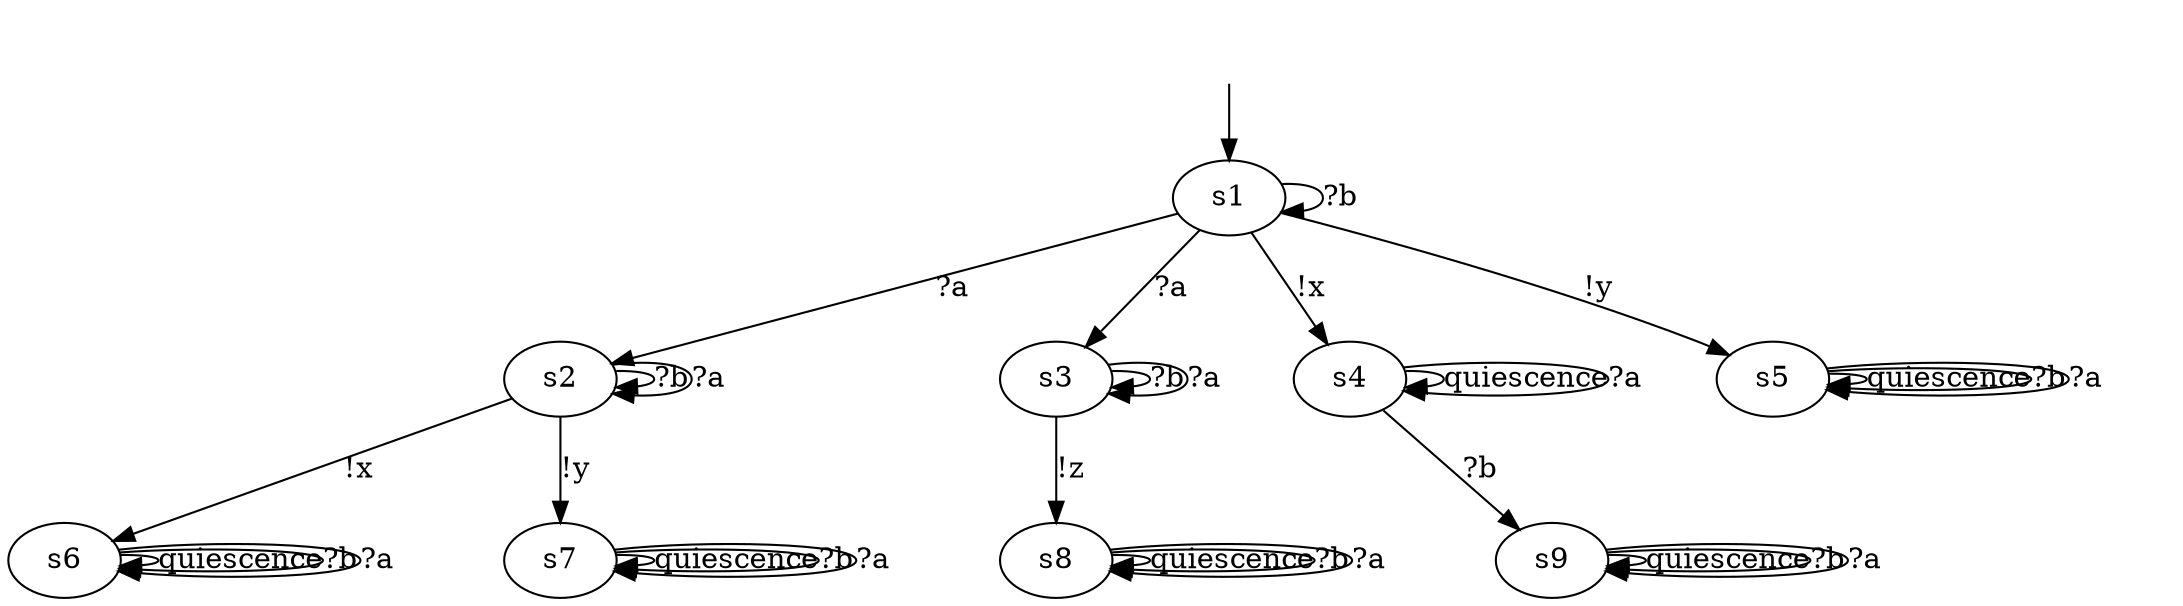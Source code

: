 digraph "../../DotModels/Iolts/ioco/08_ioco_S" {
s1 [label=s1];
s2 [label=s2];
s3 [label=s3];
s4 [label=s4];
s5 [label=s5];
s6 [label=s6];
s7 [label=s7];
s8 [label=s8];
s9 [label=s9];
s1 -> s3  [label="?a"];
s1 -> s2  [label="?a"];
s1 -> s4  [label="!x"];
s1 -> s5  [label="!y"];
s1 -> s1  [label="?b"];
s2 -> s6  [label="!x"];
s2 -> s7  [label="!y"];
s2 -> s2  [label="?b"];
s2 -> s2  [label="?a"];
s3 -> s8  [label="!z"];
s3 -> s3  [label="?b"];
s3 -> s3  [label="?a"];
s4 -> s4  [label=quiescence];
s4 -> s9  [label="?b"];
s4 -> s4  [label="?a"];
s5 -> s5  [label=quiescence];
s5 -> s5  [label="?b"];
s5 -> s5  [label="?a"];
s6 -> s6  [label=quiescence];
s6 -> s6  [label="?b"];
s6 -> s6  [label="?a"];
s7 -> s7  [label=quiescence];
s7 -> s7  [label="?b"];
s7 -> s7  [label="?a"];
s8 -> s8  [label=quiescence];
s8 -> s8  [label="?b"];
s8 -> s8  [label="?a"];
s9 -> s9  [label=quiescence];
s9 -> s9  [label="?b"];
s9 -> s9  [label="?a"];
__start0 [label="", shape=none];
__start0 -> s1  [label=""];
}
